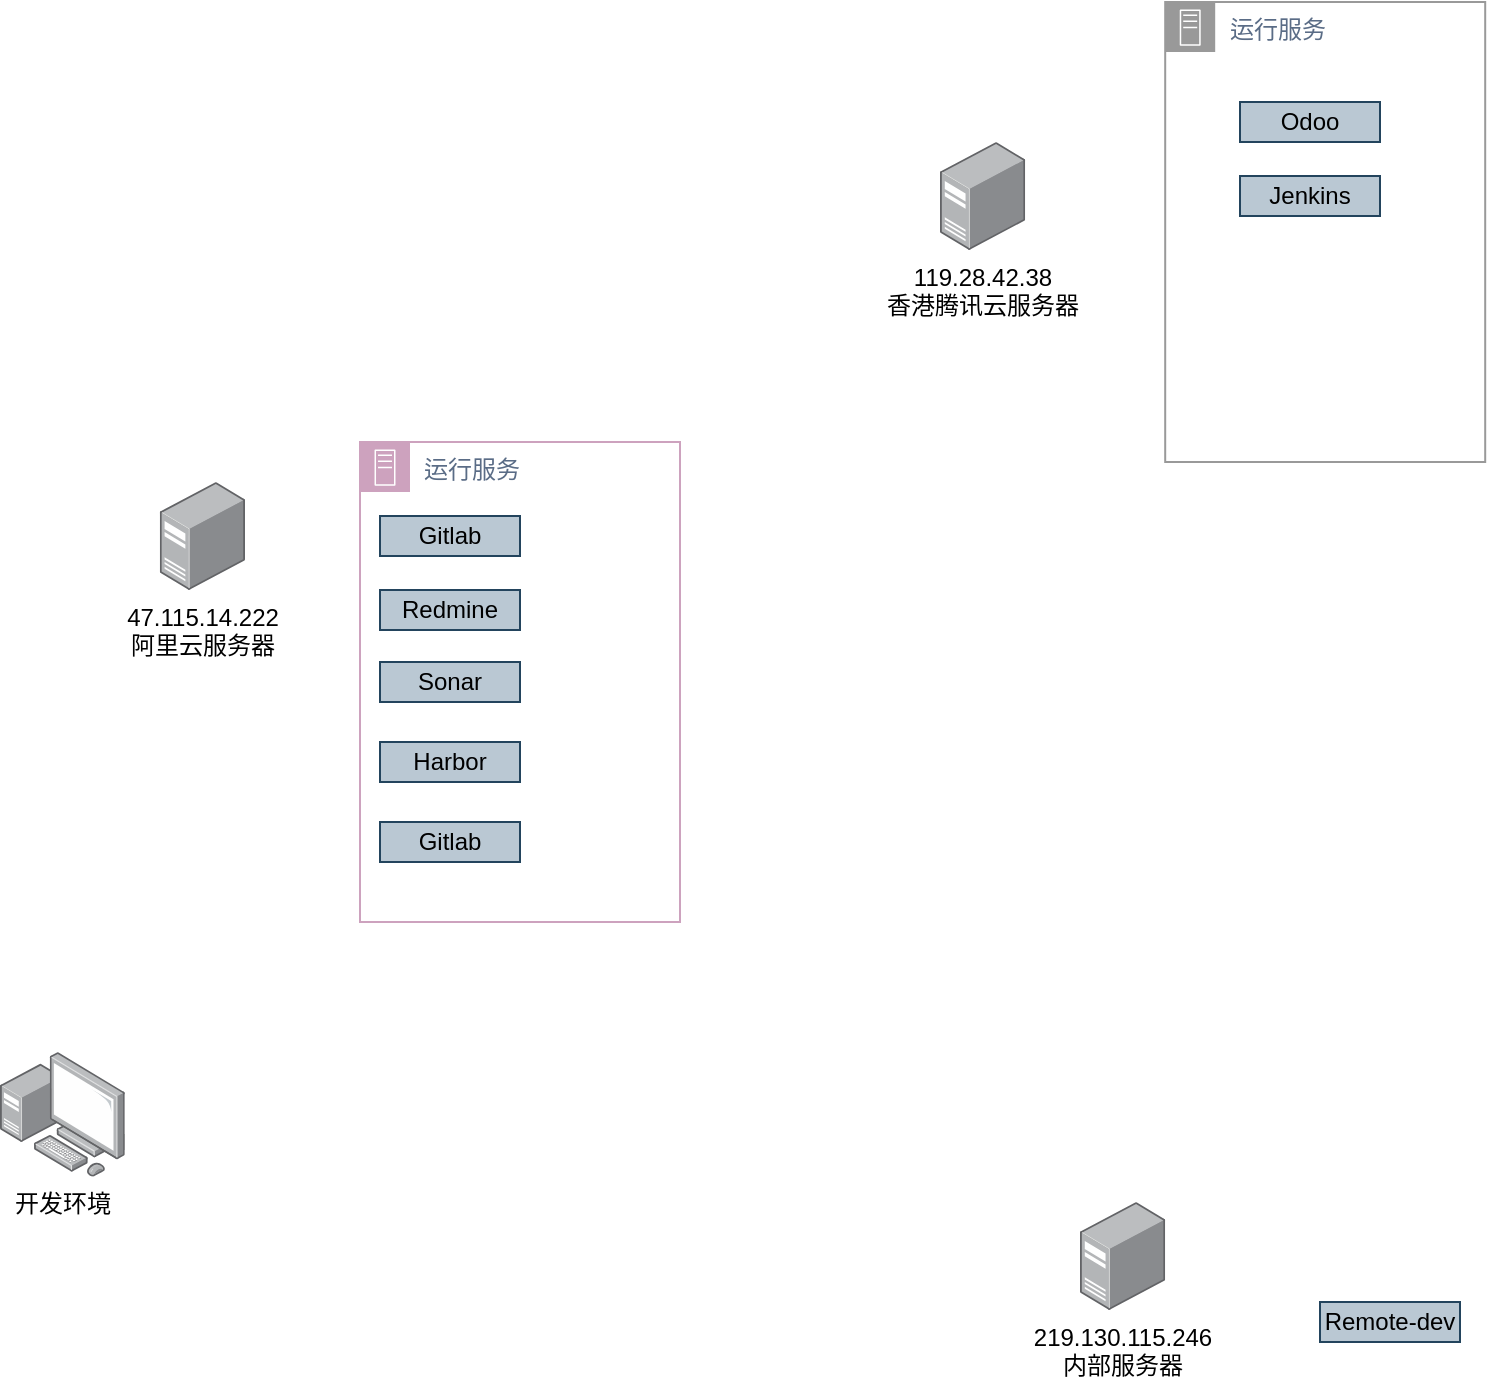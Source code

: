 <mxfile version="13.7.1" type="github"><diagram id="aA93bd_iw_xx4IOQZr9C" name="Page-1"><mxGraphModel dx="1422" dy="791" grid="1" gridSize="10" guides="1" tooltips="1" connect="1" arrows="1" fold="1" page="1" pageScale="1" pageWidth="827" pageHeight="1169" math="0" shadow="0"><root><mxCell id="0"/><mxCell id="1" parent="0"/><mxCell id="rVWC7oh4cJsDwkScO6lr-1" value="开发环境" style="points=[];aspect=fixed;html=1;align=center;shadow=0;dashed=0;image;image=img/lib/allied_telesis/computer_and_terminals/Personal_Computer_with_Server.svg;" vertex="1" parent="1"><mxGeometry x="60" y="595" width="62.4" height="62.4" as="geometry"/></mxCell><mxCell id="rVWC7oh4cJsDwkScO6lr-2" value="&lt;div&gt;119.28.42.38&lt;/div&gt;&lt;div&gt;香港腾讯云服务器&lt;br&gt;&lt;/div&gt;" style="points=[];aspect=fixed;html=1;align=center;shadow=0;dashed=0;image;image=img/lib/allied_telesis/computer_and_terminals/Server_Desktop.svg;" vertex="1" parent="1"><mxGeometry x="530" y="140" width="42.6" height="54" as="geometry"/></mxCell><mxCell id="rVWC7oh4cJsDwkScO6lr-3" value="&lt;div&gt;47.115.14.222&lt;/div&gt;&lt;div&gt;阿里云服务器&lt;br&gt;&lt;/div&gt;" style="points=[];aspect=fixed;html=1;align=center;shadow=0;dashed=0;image;image=img/lib/allied_telesis/computer_and_terminals/Server_Desktop.svg;" vertex="1" parent="1"><mxGeometry x="139.9" y="310" width="42.6" height="54" as="geometry"/></mxCell><mxCell id="rVWC7oh4cJsDwkScO6lr-4" value="&lt;div&gt;219.130.115.246&lt;/div&gt;&lt;div&gt;内部服务器&lt;br&gt;&lt;/div&gt;" style="points=[];aspect=fixed;html=1;align=center;shadow=0;dashed=0;image;image=img/lib/allied_telesis/computer_and_terminals/Server_Desktop.svg;" vertex="1" parent="1"><mxGeometry x="600" y="670" width="42.6" height="54" as="geometry"/></mxCell><mxCell id="rVWC7oh4cJsDwkScO6lr-8" value="运行服务" style="points=[[0,0],[0.25,0],[0.5,0],[0.75,0],[1,0],[1,0.25],[1,0.5],[1,0.75],[1,1],[0.75,1],[0.5,1],[0.25,1],[0,1],[0,0.75],[0,0.5],[0,0.25]];outlineConnect=0;gradientColor=none;html=1;whiteSpace=wrap;fontSize=12;fontStyle=0;shape=mxgraph.aws4.group;grIcon=mxgraph.aws4.group_on_premise;fillColor=none;verticalAlign=top;align=left;spacingLeft=30;fontColor=#5A6C86;dashed=0;strokeColor=#CDA2BE;" vertex="1" parent="1"><mxGeometry x="240" y="290" width="160" height="240" as="geometry"/></mxCell><mxCell id="rVWC7oh4cJsDwkScO6lr-11" value="Gitlab" style="text;html=1;strokeColor=#23445d;fillColor=#bac8d3;align=center;verticalAlign=middle;whiteSpace=wrap;rounded=0;" vertex="1" parent="1"><mxGeometry x="250" y="327" width="70" height="20" as="geometry"/></mxCell><mxCell id="rVWC7oh4cJsDwkScO6lr-14" value="Redmine" style="text;html=1;strokeColor=#23445d;fillColor=#bac8d3;align=center;verticalAlign=middle;whiteSpace=wrap;rounded=0;" vertex="1" parent="1"><mxGeometry x="250" y="364" width="70" height="20" as="geometry"/></mxCell><mxCell id="rVWC7oh4cJsDwkScO6lr-15" value="Gitlab" style="text;html=1;strokeColor=#23445d;fillColor=#bac8d3;align=center;verticalAlign=middle;whiteSpace=wrap;rounded=0;" vertex="1" parent="1"><mxGeometry x="250" y="480" width="70" height="20" as="geometry"/></mxCell><mxCell id="rVWC7oh4cJsDwkScO6lr-16" value="Sonar" style="text;html=1;strokeColor=#23445d;fillColor=#bac8d3;align=center;verticalAlign=middle;whiteSpace=wrap;rounded=0;" vertex="1" parent="1"><mxGeometry x="250" y="400" width="70" height="20" as="geometry"/></mxCell><mxCell id="rVWC7oh4cJsDwkScO6lr-17" value="Harbor" style="text;html=1;strokeColor=#23445d;fillColor=#bac8d3;align=center;verticalAlign=middle;whiteSpace=wrap;rounded=0;" vertex="1" parent="1"><mxGeometry x="250" y="440" width="70" height="20" as="geometry"/></mxCell><mxCell id="rVWC7oh4cJsDwkScO6lr-20" value="Odoo" style="text;html=1;strokeColor=#23445d;fillColor=#bac8d3;align=center;verticalAlign=middle;whiteSpace=wrap;rounded=0;" vertex="1" parent="1"><mxGeometry x="680" y="120" width="70" height="20" as="geometry"/></mxCell><mxCell id="rVWC7oh4cJsDwkScO6lr-21" value="Jenkins" style="text;html=1;strokeColor=#23445d;fillColor=#bac8d3;align=center;verticalAlign=middle;whiteSpace=wrap;rounded=0;" vertex="1" parent="1"><mxGeometry x="680" y="157" width="70" height="20" as="geometry"/></mxCell><mxCell id="rVWC7oh4cJsDwkScO6lr-22" value="Remote-dev" style="text;html=1;strokeColor=#23445d;fillColor=#bac8d3;align=center;verticalAlign=middle;whiteSpace=wrap;rounded=0;" vertex="1" parent="1"><mxGeometry x="720" y="720" width="70" height="20" as="geometry"/></mxCell><mxCell id="rVWC7oh4cJsDwkScO6lr-23" value="运行服务" style="points=[[0,0],[0.25,0],[0.5,0],[0.75,0],[1,0],[1,0.25],[1,0.5],[1,0.75],[1,1],[0.75,1],[0.5,1],[0.25,1],[0,1],[0,0.75],[0,0.5],[0,0.25]];outlineConnect=0;gradientColor=none;html=1;whiteSpace=wrap;fontSize=12;fontStyle=0;shape=mxgraph.aws4.group;grIcon=mxgraph.aws4.group_on_premise;fillColor=none;verticalAlign=top;align=left;spacingLeft=30;fontColor=#5A6C86;dashed=0;strokeColor=#999999;" vertex="1" parent="1"><mxGeometry x="642.6" y="70" width="160" height="230" as="geometry"/></mxCell></root></mxGraphModel></diagram></mxfile>